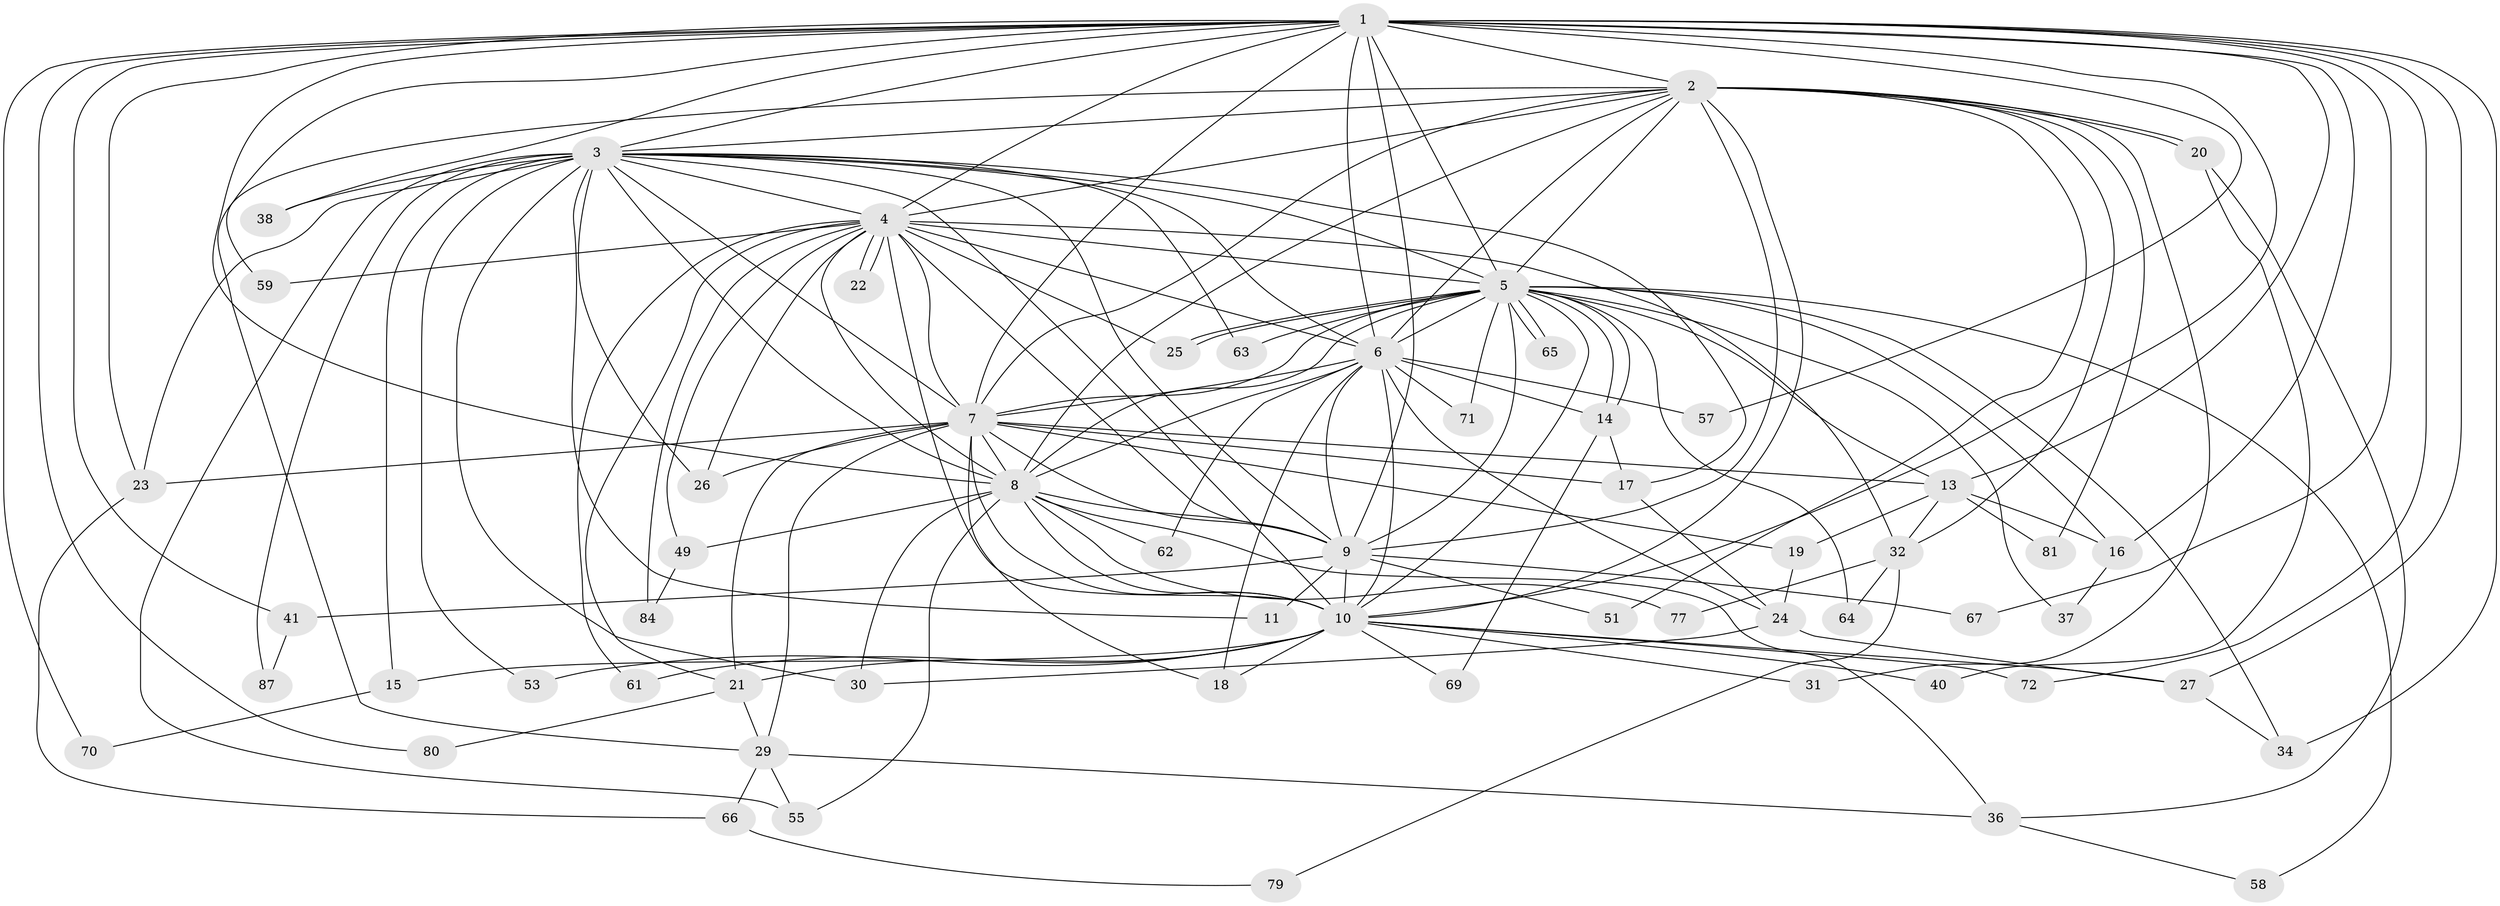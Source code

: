 // Generated by graph-tools (version 1.1) at 2025/51/02/27/25 19:51:46]
// undirected, 60 vertices, 162 edges
graph export_dot {
graph [start="1"]
  node [color=gray90,style=filled];
  1 [super="+50"];
  2 [super="+76"];
  3 [super="+60"];
  4 [super="+68"];
  5 [super="+56"];
  6 [super="+74"];
  7 [super="+35"];
  8 [super="+75"];
  9 [super="+45"];
  10 [super="+12"];
  11 [super="+82"];
  13 [super="+54"];
  14 [super="+33"];
  15;
  16 [super="+42"];
  17 [super="+28"];
  18 [super="+86"];
  19;
  20 [super="+52"];
  21 [super="+78"];
  22;
  23 [super="+47"];
  24 [super="+46"];
  25;
  26;
  27 [super="+85"];
  29 [super="+43"];
  30 [super="+73"];
  31;
  32 [super="+44"];
  34 [super="+48"];
  36 [super="+39"];
  37;
  38;
  40;
  41;
  49;
  51;
  53;
  55 [super="+83"];
  57;
  58;
  59;
  61;
  62;
  63;
  64;
  65;
  66;
  67;
  69;
  70;
  71;
  72;
  77;
  79;
  80;
  81;
  84;
  87;
  1 -- 2 [weight=2];
  1 -- 3;
  1 -- 4;
  1 -- 5 [weight=2];
  1 -- 6 [weight=2];
  1 -- 7;
  1 -- 8;
  1 -- 9;
  1 -- 10;
  1 -- 16;
  1 -- 23;
  1 -- 34;
  1 -- 38;
  1 -- 41;
  1 -- 67;
  1 -- 70;
  1 -- 80;
  1 -- 13;
  1 -- 72;
  1 -- 57;
  1 -- 59;
  1 -- 27;
  2 -- 3;
  2 -- 4;
  2 -- 5;
  2 -- 6;
  2 -- 7;
  2 -- 8 [weight=2];
  2 -- 9;
  2 -- 10;
  2 -- 20;
  2 -- 20;
  2 -- 29;
  2 -- 31;
  2 -- 32;
  2 -- 51;
  2 -- 81;
  3 -- 4;
  3 -- 5;
  3 -- 6;
  3 -- 7;
  3 -- 8;
  3 -- 9;
  3 -- 10;
  3 -- 11 [weight=2];
  3 -- 15;
  3 -- 17;
  3 -- 23;
  3 -- 30;
  3 -- 38;
  3 -- 53;
  3 -- 63;
  3 -- 87;
  3 -- 26;
  3 -- 55;
  4 -- 5;
  4 -- 6;
  4 -- 7;
  4 -- 8;
  4 -- 9;
  4 -- 10 [weight=2];
  4 -- 21;
  4 -- 22;
  4 -- 22;
  4 -- 26;
  4 -- 32;
  4 -- 49;
  4 -- 59;
  4 -- 61;
  4 -- 84;
  4 -- 25;
  5 -- 6;
  5 -- 7;
  5 -- 8 [weight=2];
  5 -- 9 [weight=2];
  5 -- 10;
  5 -- 13;
  5 -- 14;
  5 -- 14;
  5 -- 25;
  5 -- 25;
  5 -- 37;
  5 -- 58;
  5 -- 63;
  5 -- 64;
  5 -- 65;
  5 -- 65;
  5 -- 71;
  5 -- 16;
  5 -- 34;
  6 -- 7;
  6 -- 8;
  6 -- 9;
  6 -- 10;
  6 -- 57;
  6 -- 62;
  6 -- 71;
  6 -- 18;
  6 -- 14;
  6 -- 24;
  7 -- 8;
  7 -- 9;
  7 -- 10;
  7 -- 13;
  7 -- 17 [weight=2];
  7 -- 18;
  7 -- 19;
  7 -- 21;
  7 -- 26;
  7 -- 29;
  7 -- 23;
  8 -- 9;
  8 -- 10;
  8 -- 30;
  8 -- 36;
  8 -- 49;
  8 -- 55;
  8 -- 62;
  8 -- 77;
  9 -- 10;
  9 -- 11;
  9 -- 41;
  9 -- 51;
  9 -- 67;
  10 -- 15;
  10 -- 18;
  10 -- 27;
  10 -- 31;
  10 -- 40;
  10 -- 61;
  10 -- 69;
  10 -- 72;
  10 -- 53;
  10 -- 21;
  13 -- 16;
  13 -- 19;
  13 -- 81;
  13 -- 32;
  14 -- 69;
  14 -- 17;
  15 -- 70;
  16 -- 37;
  17 -- 24;
  19 -- 24;
  20 -- 40;
  20 -- 36;
  21 -- 80;
  21 -- 29;
  23 -- 66;
  24 -- 27;
  24 -- 30;
  27 -- 34;
  29 -- 36;
  29 -- 66;
  29 -- 55;
  32 -- 64;
  32 -- 77;
  32 -- 79;
  36 -- 58;
  41 -- 87;
  49 -- 84;
  66 -- 79;
}
